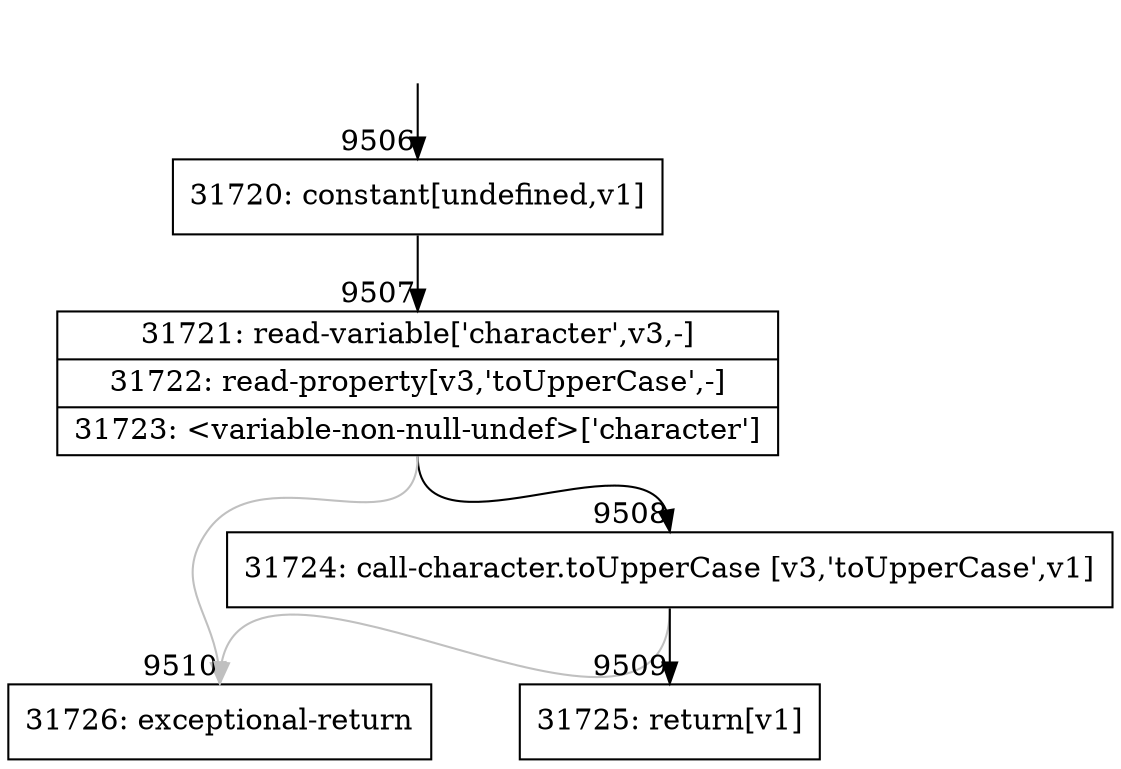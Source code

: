 digraph {
rankdir="TD"
BB_entry700[shape=none,label=""];
BB_entry700 -> BB9506 [tailport=s, headport=n, headlabel="    9506"]
BB9506 [shape=record label="{31720: constant[undefined,v1]}" ] 
BB9506 -> BB9507 [tailport=s, headport=n, headlabel="      9507"]
BB9507 [shape=record label="{31721: read-variable['character',v3,-]|31722: read-property[v3,'toUpperCase',-]|31723: \<variable-non-null-undef\>['character']}" ] 
BB9507 -> BB9508 [tailport=s, headport=n, headlabel="      9508"]
BB9507 -> BB9510 [tailport=s, headport=n, color=gray, headlabel="      9510"]
BB9508 [shape=record label="{31724: call-character.toUpperCase [v3,'toUpperCase',v1]}" ] 
BB9508 -> BB9509 [tailport=s, headport=n, headlabel="      9509"]
BB9508 -> BB9510 [tailport=s, headport=n, color=gray]
BB9509 [shape=record label="{31725: return[v1]}" ] 
BB9510 [shape=record label="{31726: exceptional-return}" ] 
//#$~ 16903
}
